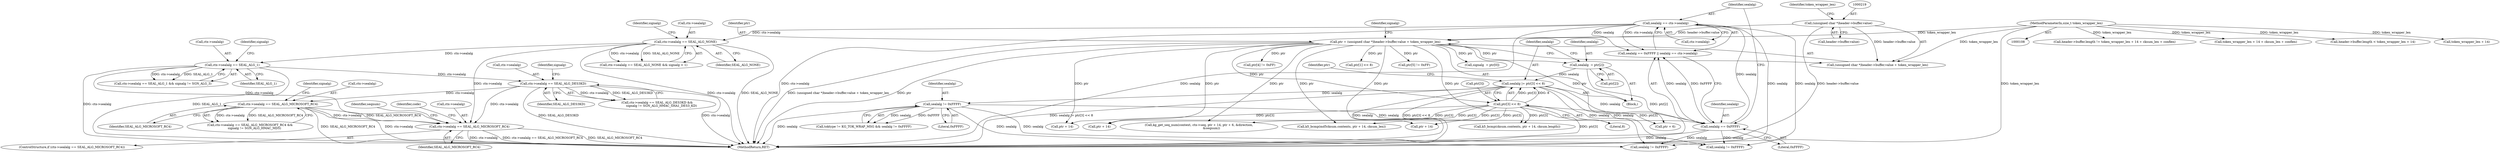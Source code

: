 digraph "0_krb5_e6ae703ae597d798e310368d52b8f38ee11c6a73_0@pointer" {
"1000426" [label="(Call,ctx->sealalg == SEAL_ALG_MICROSOFT_RC4)"];
"1000309" [label="(Call,ctx->sealalg == SEAL_ALG_NONE)"];
"1000294" [label="(Call,sealalg == ctx->sealalg)"];
"1000291" [label="(Call,sealalg == 0xFFFF)"];
"1000274" [label="(Call,sealalg != 0xFFFF)"];
"1000243" [label="(Call,sealalg |= ptr[3] << 8)"];
"1000238" [label="(Call,sealalg  = ptr[2])"];
"1000215" [label="(Call,ptr = (unsigned char *)header->buffer.value + token_wrapper_len)"];
"1000218" [label="(Call,(unsigned char *)header->buffer.value)"];
"1000114" [label="(MethodParameterIn,size_t token_wrapper_len)"];
"1000245" [label="(Call,ptr[3] << 8)"];
"1000338" [label="(Call,ctx->sealalg == SEAL_ALG_MICROSOFT_RC4)"];
"1000329" [label="(Call,ctx->sealalg == SEAL_ALG_DES3KD)"];
"1000319" [label="(Call,ctx->sealalg == SEAL_ALG_1)"];
"1000436" [label="(Identifier,seqnum)"];
"1000238" [label="(Call,sealalg  = ptr[2])"];
"1000227" [label="(Identifier,signalg)"];
"1000389" [label="(Call,kg_get_seq_num(context, ctx->seq, ptr + 14, ptr + 6, &direction,\n                          &seqnum))"];
"1000252" [label="(Call,ptr[4] != 0xFF)"];
"1000318" [label="(Call,ctx->sealalg == SEAL_ALG_1 && signalg != SGN_ALG_3)"];
"1000308" [label="(Call,ctx->sealalg == SEAL_ALG_NONE && signalg > 1)"];
"1000421" [label="(Call,sealalg != 0xFFFF)"];
"1000716" [label="(Call,k5_bcmp(md5cksum.contents, ptr + 14, cksum_len))"];
"1000339" [label="(Call,ctx->sealalg)"];
"1000430" [label="(Identifier,SEAL_ALG_MICROSOFT_RC4)"];
"1000291" [label="(Call,sealalg == 0xFFFF)"];
"1000394" [label="(Call,ptr + 14)"];
"1000295" [label="(Identifier,sealalg)"];
"1000323" [label="(Identifier,SEAL_ALG_1)"];
"1000294" [label="(Call,sealalg == ctx->sealalg)"];
"1000330" [label="(Call,ctx->sealalg)"];
"1000329" [label="(Call,ctx->sealalg == SEAL_ALG_DES3KD)"];
"1000840" [label="(MethodReturn,RET)"];
"1000233" [label="(Call,ptr[1] << 8)"];
"1000254" [label="(Identifier,ptr)"];
"1000542" [label="(Call,header->buffer.length != token_wrapper_len + 14 + cksum_len + conflen)"];
"1000276" [label="(Literal,0xFFFF)"];
"1000118" [label="(Block,)"];
"1000243" [label="(Call,sealalg |= ptr[3] << 8)"];
"1000342" [label="(Identifier,SEAL_ALG_MICROSOFT_RC4)"];
"1000705" [label="(Call,ptr + 14)"];
"1000296" [label="(Call,ctx->sealalg)"];
"1000218" [label="(Call,(unsigned char *)header->buffer.value)"];
"1000548" [label="(Call,token_wrapper_len + 14 + cksum_len + conflen)"];
"1000292" [label="(Identifier,sealalg)"];
"1000216" [label="(Identifier,ptr)"];
"1000270" [label="(Call,toktype != KG_TOK_WRAP_MSG && sealalg != 0xFFFF)"];
"1000275" [label="(Identifier,sealalg)"];
"1000114" [label="(MethodParameterIn,size_t token_wrapper_len)"];
"1000257" [label="(Call,ptr[5] != 0xFF)"];
"1000335" [label="(Identifier,signalg)"];
"1000313" [label="(Identifier,SEAL_ALG_NONE)"];
"1000245" [label="(Call,ptr[3] << 8)"];
"1000310" [label="(Call,ctx->sealalg)"];
"1000249" [label="(Literal,8)"];
"1000337" [label="(Call,ctx->sealalg == SEAL_ALG_MICROSOFT_RC4 &&\n         signalg != SGN_ALG_HMAC_MD5)"];
"1000293" [label="(Literal,0xFFFF)"];
"1000397" [label="(Call,ptr + 6)"];
"1000217" [label="(Call,(unsigned char *)header->buffer.value + token_wrapper_len)"];
"1000338" [label="(Call,ctx->sealalg == SEAL_ALG_MICROSOFT_RC4)"];
"1000319" [label="(Call,ctx->sealalg == SEAL_ALG_1)"];
"1000426" [label="(Call,ctx->sealalg == SEAL_ALG_MICROSOFT_RC4)"];
"1000220" [label="(Call,header->buffer.value)"];
"1000199" [label="(Call,header->buffer.length < token_wrapper_len + 14)"];
"1000328" [label="(Call,ctx->sealalg == SEAL_ALG_DES3KD &&\n         signalg != SGN_ALG_HMAC_SHA1_DES3_KD)"];
"1000501" [label="(Identifier,code)"];
"1000720" [label="(Call,ptr + 14)"];
"1000333" [label="(Identifier,SEAL_ALG_DES3KD)"];
"1000778" [label="(Call,sealalg != 0xFFFF)"];
"1000226" [label="(Call,signalg  = ptr[0])"];
"1000701" [label="(Call,k5_bcmp(cksum.contents, ptr + 14, cksum.length))"];
"1000225" [label="(Identifier,token_wrapper_len)"];
"1000315" [label="(Identifier,signalg)"];
"1000246" [label="(Call,ptr[3])"];
"1000240" [label="(Call,ptr[2])"];
"1000344" [label="(Identifier,signalg)"];
"1000215" [label="(Call,ptr = (unsigned char *)header->buffer.value + token_wrapper_len)"];
"1000427" [label="(Call,ctx->sealalg)"];
"1000244" [label="(Identifier,sealalg)"];
"1000239" [label="(Identifier,sealalg)"];
"1000290" [label="(Call,sealalg == 0xFFFF || sealalg == ctx->sealalg)"];
"1000205" [label="(Call,token_wrapper_len + 14)"];
"1000425" [label="(ControlStructure,if (ctx->sealalg == SEAL_ALG_MICROSOFT_RC4))"];
"1000320" [label="(Call,ctx->sealalg)"];
"1000274" [label="(Call,sealalg != 0xFFFF)"];
"1000325" [label="(Identifier,signalg)"];
"1000309" [label="(Call,ctx->sealalg == SEAL_ALG_NONE)"];
"1000426" -> "1000425"  [label="AST: "];
"1000426" -> "1000430"  [label="CFG: "];
"1000427" -> "1000426"  [label="AST: "];
"1000430" -> "1000426"  [label="AST: "];
"1000436" -> "1000426"  [label="CFG: "];
"1000501" -> "1000426"  [label="CFG: "];
"1000426" -> "1000840"  [label="DDG: ctx->sealalg"];
"1000426" -> "1000840"  [label="DDG: ctx->sealalg == SEAL_ALG_MICROSOFT_RC4"];
"1000426" -> "1000840"  [label="DDG: SEAL_ALG_MICROSOFT_RC4"];
"1000309" -> "1000426"  [label="DDG: ctx->sealalg"];
"1000338" -> "1000426"  [label="DDG: ctx->sealalg"];
"1000338" -> "1000426"  [label="DDG: SEAL_ALG_MICROSOFT_RC4"];
"1000329" -> "1000426"  [label="DDG: ctx->sealalg"];
"1000319" -> "1000426"  [label="DDG: ctx->sealalg"];
"1000309" -> "1000308"  [label="AST: "];
"1000309" -> "1000313"  [label="CFG: "];
"1000310" -> "1000309"  [label="AST: "];
"1000313" -> "1000309"  [label="AST: "];
"1000315" -> "1000309"  [label="CFG: "];
"1000308" -> "1000309"  [label="CFG: "];
"1000309" -> "1000840"  [label="DDG: ctx->sealalg"];
"1000309" -> "1000840"  [label="DDG: SEAL_ALG_NONE"];
"1000309" -> "1000308"  [label="DDG: ctx->sealalg"];
"1000309" -> "1000308"  [label="DDG: SEAL_ALG_NONE"];
"1000294" -> "1000309"  [label="DDG: ctx->sealalg"];
"1000309" -> "1000319"  [label="DDG: ctx->sealalg"];
"1000294" -> "1000290"  [label="AST: "];
"1000294" -> "1000296"  [label="CFG: "];
"1000295" -> "1000294"  [label="AST: "];
"1000296" -> "1000294"  [label="AST: "];
"1000290" -> "1000294"  [label="CFG: "];
"1000294" -> "1000840"  [label="DDG: ctx->sealalg"];
"1000294" -> "1000840"  [label="DDG: sealalg"];
"1000294" -> "1000290"  [label="DDG: sealalg"];
"1000294" -> "1000290"  [label="DDG: ctx->sealalg"];
"1000291" -> "1000294"  [label="DDG: sealalg"];
"1000294" -> "1000421"  [label="DDG: sealalg"];
"1000294" -> "1000778"  [label="DDG: sealalg"];
"1000291" -> "1000290"  [label="AST: "];
"1000291" -> "1000293"  [label="CFG: "];
"1000292" -> "1000291"  [label="AST: "];
"1000293" -> "1000291"  [label="AST: "];
"1000295" -> "1000291"  [label="CFG: "];
"1000290" -> "1000291"  [label="CFG: "];
"1000291" -> "1000840"  [label="DDG: sealalg"];
"1000291" -> "1000290"  [label="DDG: sealalg"];
"1000291" -> "1000290"  [label="DDG: 0xFFFF"];
"1000274" -> "1000291"  [label="DDG: sealalg"];
"1000243" -> "1000291"  [label="DDG: sealalg"];
"1000291" -> "1000421"  [label="DDG: sealalg"];
"1000291" -> "1000778"  [label="DDG: sealalg"];
"1000274" -> "1000270"  [label="AST: "];
"1000274" -> "1000276"  [label="CFG: "];
"1000275" -> "1000274"  [label="AST: "];
"1000276" -> "1000274"  [label="AST: "];
"1000270" -> "1000274"  [label="CFG: "];
"1000274" -> "1000840"  [label="DDG: sealalg"];
"1000274" -> "1000270"  [label="DDG: sealalg"];
"1000274" -> "1000270"  [label="DDG: 0xFFFF"];
"1000243" -> "1000274"  [label="DDG: sealalg"];
"1000274" -> "1000421"  [label="DDG: sealalg"];
"1000274" -> "1000778"  [label="DDG: sealalg"];
"1000243" -> "1000118"  [label="AST: "];
"1000243" -> "1000245"  [label="CFG: "];
"1000244" -> "1000243"  [label="AST: "];
"1000245" -> "1000243"  [label="AST: "];
"1000254" -> "1000243"  [label="CFG: "];
"1000243" -> "1000840"  [label="DDG: sealalg"];
"1000243" -> "1000840"  [label="DDG: ptr[3] << 8"];
"1000243" -> "1000840"  [label="DDG: sealalg |= ptr[3] << 8"];
"1000238" -> "1000243"  [label="DDG: sealalg"];
"1000245" -> "1000243"  [label="DDG: ptr[3]"];
"1000245" -> "1000243"  [label="DDG: 8"];
"1000243" -> "1000421"  [label="DDG: sealalg"];
"1000243" -> "1000778"  [label="DDG: sealalg"];
"1000238" -> "1000118"  [label="AST: "];
"1000238" -> "1000240"  [label="CFG: "];
"1000239" -> "1000238"  [label="AST: "];
"1000240" -> "1000238"  [label="AST: "];
"1000244" -> "1000238"  [label="CFG: "];
"1000238" -> "1000840"  [label="DDG: ptr[2]"];
"1000215" -> "1000238"  [label="DDG: ptr"];
"1000215" -> "1000118"  [label="AST: "];
"1000215" -> "1000217"  [label="CFG: "];
"1000216" -> "1000215"  [label="AST: "];
"1000217" -> "1000215"  [label="AST: "];
"1000227" -> "1000215"  [label="CFG: "];
"1000215" -> "1000840"  [label="DDG: ptr"];
"1000215" -> "1000840"  [label="DDG: (unsigned char *)header->buffer.value + token_wrapper_len"];
"1000218" -> "1000215"  [label="DDG: header->buffer.value"];
"1000114" -> "1000215"  [label="DDG: token_wrapper_len"];
"1000215" -> "1000226"  [label="DDG: ptr"];
"1000215" -> "1000233"  [label="DDG: ptr"];
"1000215" -> "1000245"  [label="DDG: ptr"];
"1000215" -> "1000252"  [label="DDG: ptr"];
"1000215" -> "1000257"  [label="DDG: ptr"];
"1000215" -> "1000389"  [label="DDG: ptr"];
"1000215" -> "1000394"  [label="DDG: ptr"];
"1000215" -> "1000397"  [label="DDG: ptr"];
"1000215" -> "1000701"  [label="DDG: ptr"];
"1000215" -> "1000705"  [label="DDG: ptr"];
"1000215" -> "1000716"  [label="DDG: ptr"];
"1000215" -> "1000720"  [label="DDG: ptr"];
"1000218" -> "1000217"  [label="AST: "];
"1000218" -> "1000220"  [label="CFG: "];
"1000219" -> "1000218"  [label="AST: "];
"1000220" -> "1000218"  [label="AST: "];
"1000225" -> "1000218"  [label="CFG: "];
"1000218" -> "1000840"  [label="DDG: header->buffer.value"];
"1000218" -> "1000217"  [label="DDG: header->buffer.value"];
"1000114" -> "1000108"  [label="AST: "];
"1000114" -> "1000840"  [label="DDG: token_wrapper_len"];
"1000114" -> "1000199"  [label="DDG: token_wrapper_len"];
"1000114" -> "1000205"  [label="DDG: token_wrapper_len"];
"1000114" -> "1000217"  [label="DDG: token_wrapper_len"];
"1000114" -> "1000542"  [label="DDG: token_wrapper_len"];
"1000114" -> "1000548"  [label="DDG: token_wrapper_len"];
"1000245" -> "1000249"  [label="CFG: "];
"1000246" -> "1000245"  [label="AST: "];
"1000249" -> "1000245"  [label="AST: "];
"1000245" -> "1000840"  [label="DDG: ptr[3]"];
"1000245" -> "1000389"  [label="DDG: ptr[3]"];
"1000245" -> "1000394"  [label="DDG: ptr[3]"];
"1000245" -> "1000397"  [label="DDG: ptr[3]"];
"1000245" -> "1000701"  [label="DDG: ptr[3]"];
"1000245" -> "1000705"  [label="DDG: ptr[3]"];
"1000245" -> "1000716"  [label="DDG: ptr[3]"];
"1000245" -> "1000720"  [label="DDG: ptr[3]"];
"1000338" -> "1000337"  [label="AST: "];
"1000338" -> "1000342"  [label="CFG: "];
"1000339" -> "1000338"  [label="AST: "];
"1000342" -> "1000338"  [label="AST: "];
"1000344" -> "1000338"  [label="CFG: "];
"1000337" -> "1000338"  [label="CFG: "];
"1000338" -> "1000840"  [label="DDG: ctx->sealalg"];
"1000338" -> "1000840"  [label="DDG: SEAL_ALG_MICROSOFT_RC4"];
"1000338" -> "1000337"  [label="DDG: ctx->sealalg"];
"1000338" -> "1000337"  [label="DDG: SEAL_ALG_MICROSOFT_RC4"];
"1000329" -> "1000338"  [label="DDG: ctx->sealalg"];
"1000329" -> "1000328"  [label="AST: "];
"1000329" -> "1000333"  [label="CFG: "];
"1000330" -> "1000329"  [label="AST: "];
"1000333" -> "1000329"  [label="AST: "];
"1000335" -> "1000329"  [label="CFG: "];
"1000328" -> "1000329"  [label="CFG: "];
"1000329" -> "1000840"  [label="DDG: SEAL_ALG_DES3KD"];
"1000329" -> "1000840"  [label="DDG: ctx->sealalg"];
"1000329" -> "1000328"  [label="DDG: ctx->sealalg"];
"1000329" -> "1000328"  [label="DDG: SEAL_ALG_DES3KD"];
"1000319" -> "1000329"  [label="DDG: ctx->sealalg"];
"1000319" -> "1000318"  [label="AST: "];
"1000319" -> "1000323"  [label="CFG: "];
"1000320" -> "1000319"  [label="AST: "];
"1000323" -> "1000319"  [label="AST: "];
"1000325" -> "1000319"  [label="CFG: "];
"1000318" -> "1000319"  [label="CFG: "];
"1000319" -> "1000840"  [label="DDG: SEAL_ALG_1"];
"1000319" -> "1000840"  [label="DDG: ctx->sealalg"];
"1000319" -> "1000318"  [label="DDG: ctx->sealalg"];
"1000319" -> "1000318"  [label="DDG: SEAL_ALG_1"];
}
